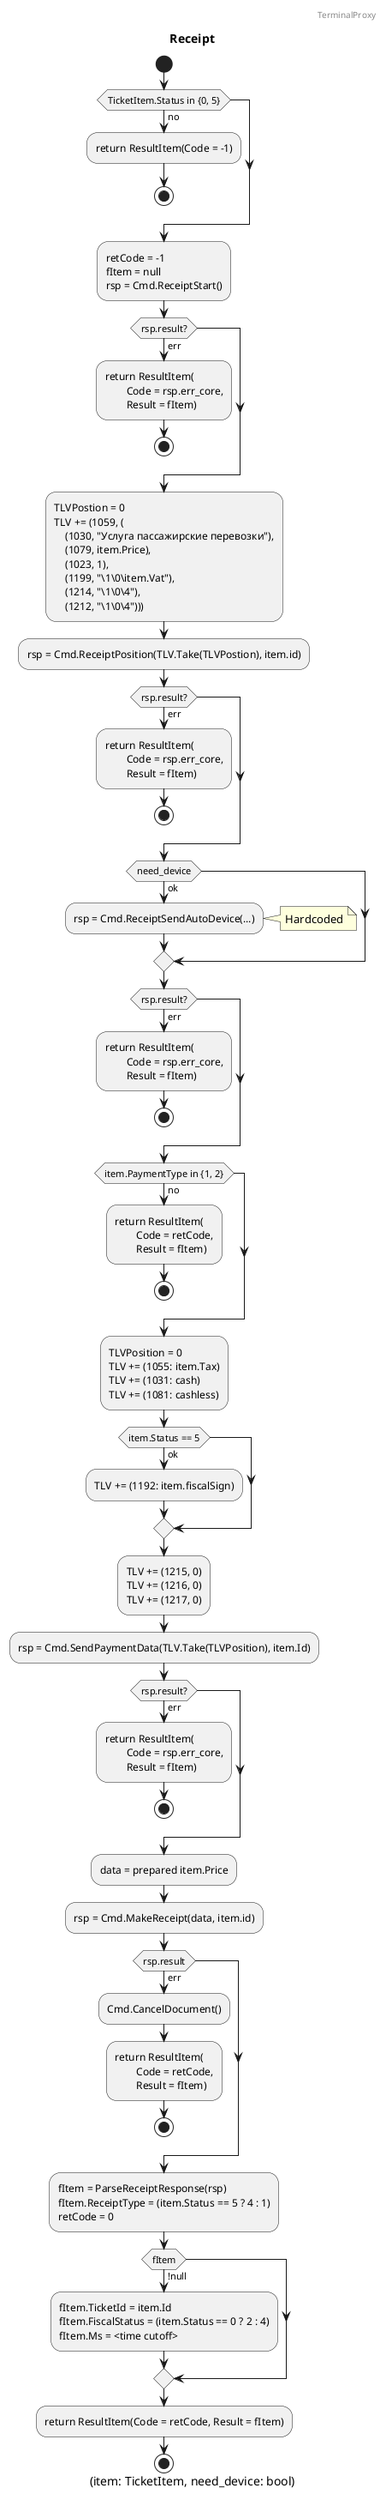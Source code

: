 @startuml

header TerminalProxy
title Receipt
caption (item: TicketItem, need_device: bool)

start

if (TicketItem.Status in {0, 5}) then (no)
	:return ResultItem(Code = -1);
	stop
endif
:retCode = -1
fItem = null
rsp = Cmd.ReceiptStart();
if (rsp.result?) then (err)
	:return ResultItem(
		Code = rsp.err_core,
		Result = fItem);
	stop
endif
:TLVPostion = 0
TLV += (1059, (
    (1030, "Услуга пассажирские перевозки"),
    (1079, item.Price),
    (1023, 1),
    (1199, "\1\0\item.Vat"),
    (1214, "\1\0\4"),
    (1212, "\1\0\4")));
:rsp = Cmd.ReceiptPosition(TLV.Take(TLVPostion), item.id);
if (rsp.result?) then (err)
	:return ResultItem(
		Code = rsp.err_core,
		Result = fItem);
	stop
endif
if (need_device) then (ok)
	:rsp = Cmd.ReceiptSendAutoDevice(...);
	note right: Hardcoded
endif
if (rsp.result?) then (err)
	:return ResultItem(
		Code = rsp.err_core,
		Result = fItem);
	stop
endif
if (item.PaymentType in {1, 2}) then (no)
	:return ResultItem(
		Code = retCode,
		Result = fItem);
	stop
endif
:TLVPosition = 0
TLV += (1055: item.Tax)
TLV += (1031: cash)
TLV += (1081: cashless);
if (item.Status == 5) then (ok)
	:TLV += (1192: item.fiscalSign);
endif
:TLV += (1215, 0)
TLV += (1216, 0)
TLV += (1217, 0);
:rsp = Cmd.SendPaymentData(TLV.Take(TLVPosition), item.Id);
if (rsp.result?) then (err)
	:return ResultItem(
		Code = rsp.err_core,
		Result = fItem);
	stop
endif
:data = prepared item.Price;
:rsp = Cmd.MakeReceipt(data, item.id);
if (rsp.result) then (err)
	:Cmd.CancelDocument();
	:return ResultItem(
		Code = retCode,
		Result = fItem);
	stop
endif
:fItem = ParseReceiptResponse(rsp)
fItem.ReceiptType = (item.Status == 5 ? 4 : 1)
retCode = 0;
if (fItem) then (!null)
	:fItem.TicketId = item.Id
	fItem.FiscalStatus = (item.Status == 0 ? 2 : 4)
	fItem.Ms = <time cutoff>;
endif
:return ResultItem(Code = retCode, Result = fItem);

stop

@enduml
